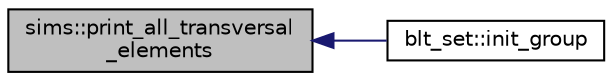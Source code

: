 digraph "sims::print_all_transversal_elements"
{
  edge [fontname="Helvetica",fontsize="10",labelfontname="Helvetica",labelfontsize="10"];
  node [fontname="Helvetica",fontsize="10",shape=record];
  rankdir="LR";
  Node8490 [label="sims::print_all_transversal\l_elements",height=0.2,width=0.4,color="black", fillcolor="grey75", style="filled", fontcolor="black"];
  Node8490 -> Node8491 [dir="back",color="midnightblue",fontsize="10",style="solid",fontname="Helvetica"];
  Node8491 [label="blt_set::init_group",height=0.2,width=0.4,color="black", fillcolor="white", style="filled",URL="$d1/d3d/classblt__set.html#a9e5aede3bbac6f5e1dd31a8965bba200"];
}
